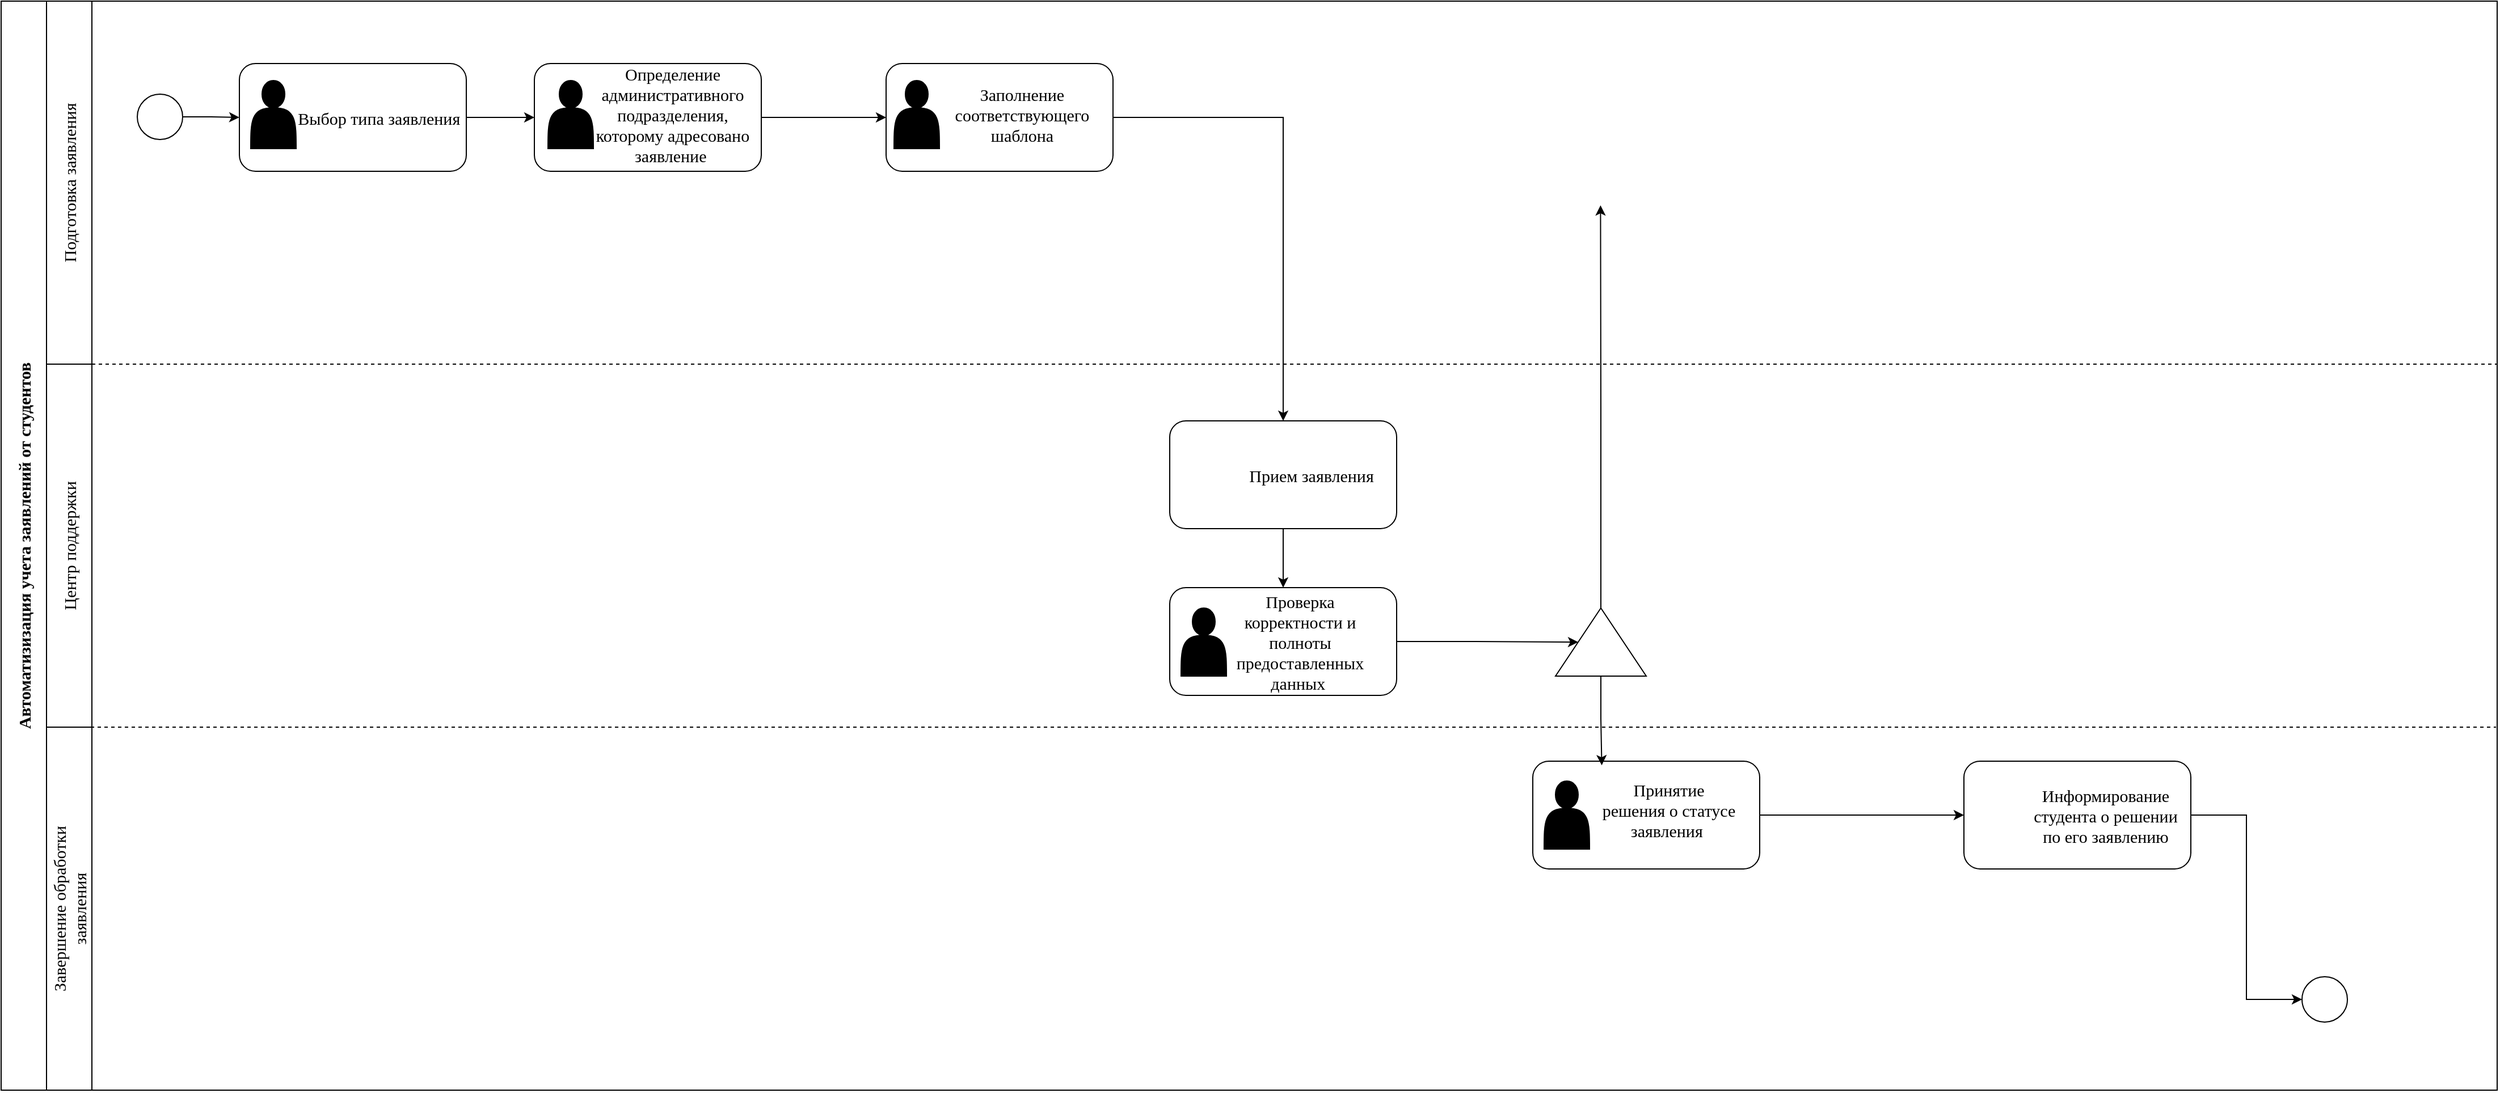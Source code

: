 <mxfile version="27.0.5" pages="2">
  <diagram name="Страница — 1" id="hGediK6cKtecDrNxz5kt">
    <mxGraphModel dx="1651" dy="484" grid="1" gridSize="10" guides="1" tooltips="1" connect="1" arrows="1" fold="1" page="1" pageScale="1" pageWidth="827" pageHeight="1169" math="0" shadow="0">
      <root>
        <mxCell id="0" />
        <mxCell id="1" parent="0" />
        <mxCell id="8lwEtgwT33tQ9jCJjUcY-3" value="&lt;font face=&quot;Times New Roman&quot;&gt;Автоматизизация учета заявлений от студентов&lt;/font&gt;" style="swimlane;horizontal=0;whiteSpace=wrap;html=1;startSize=40;fontSize=15;align=center;" parent="1" vertex="1">
          <mxGeometry x="-30" y="20" width="2200" height="960" as="geometry" />
        </mxCell>
        <mxCell id="8lwEtgwT33tQ9jCJjUcY-4" style="edgeStyle=orthogonalEdgeStyle;rounded=0;orthogonalLoop=1;jettySize=auto;html=1;entryX=0;entryY=0.5;entryDx=0;entryDy=0;" parent="8lwEtgwT33tQ9jCJjUcY-3" source="8lwEtgwT33tQ9jCJjUcY-5" target="8lwEtgwT33tQ9jCJjUcY-22" edge="1">
          <mxGeometry relative="1" as="geometry" />
        </mxCell>
        <mxCell id="8lwEtgwT33tQ9jCJjUcY-5" value="" style="ellipse;whiteSpace=wrap;html=1;aspect=fixed;fontSize=15;" parent="8lwEtgwT33tQ9jCJjUcY-3" vertex="1">
          <mxGeometry x="120" y="82" width="40" height="40" as="geometry" />
        </mxCell>
        <mxCell id="8lwEtgwT33tQ9jCJjUcY-6" style="edgeStyle=orthogonalEdgeStyle;rounded=0;orthogonalLoop=1;jettySize=auto;html=1;entryX=0;entryY=0.5;entryDx=0;entryDy=0;" parent="8lwEtgwT33tQ9jCJjUcY-3" source="8lwEtgwT33tQ9jCJjUcY-7" target="8lwEtgwT33tQ9jCJjUcY-26" edge="1">
          <mxGeometry relative="1" as="geometry" />
        </mxCell>
        <mxCell id="8lwEtgwT33tQ9jCJjUcY-7" value="" style="rounded=1;whiteSpace=wrap;html=1;fontSize=15;" parent="8lwEtgwT33tQ9jCJjUcY-3" vertex="1">
          <mxGeometry x="470" y="55" width="200" height="95" as="geometry" />
        </mxCell>
        <mxCell id="8lwEtgwT33tQ9jCJjUcY-8" value="" style="endArrow=none;dashed=1;html=1;rounded=0;fontSize=15;" parent="8lwEtgwT33tQ9jCJjUcY-3" edge="1">
          <mxGeometry width="50" height="50" relative="1" as="geometry">
            <mxPoint x="79" y="640" as="sourcePoint" />
            <mxPoint x="2199" y="640" as="targetPoint" />
          </mxGeometry>
        </mxCell>
        <mxCell id="8lwEtgwT33tQ9jCJjUcY-9" value="" style="endArrow=none;html=1;rounded=0;fontSize=15;" parent="8lwEtgwT33tQ9jCJjUcY-3" edge="1">
          <mxGeometry width="50" height="50" relative="1" as="geometry">
            <mxPoint x="40" y="640" as="sourcePoint" />
            <mxPoint x="80" y="640" as="targetPoint" />
          </mxGeometry>
        </mxCell>
        <mxCell id="8lwEtgwT33tQ9jCJjUcY-10" value="&lt;font face=&quot;Times New Roman&quot;&gt;&lt;span style=&quot;white-space-collapse: preserve; background-color: rgb(255, 255, 255);&quot;&gt;Подготовка заявления&lt;/span&gt;&lt;/font&gt;" style="text;html=1;align=center;verticalAlign=middle;whiteSpace=wrap;rounded=0;rotation=270;fontSize=15;" parent="8lwEtgwT33tQ9jCJjUcY-3" vertex="1">
          <mxGeometry x="-95" y="145" width="310" height="30" as="geometry" />
        </mxCell>
        <mxCell id="8lwEtgwT33tQ9jCJjUcY-11" value="&lt;font face=&quot;Times New Roman&quot;&gt;&lt;span style=&quot;white-space-collapse: preserve; background-color: rgb(255, 255, 255);&quot;&gt;Центр поддержки&lt;/span&gt;&lt;/font&gt;" style="text;html=1;align=center;verticalAlign=middle;whiteSpace=wrap;rounded=0;rotation=270;fontSize=15;" parent="8lwEtgwT33tQ9jCJjUcY-3" vertex="1">
          <mxGeometry x="-65" y="465" width="250" height="30" as="geometry" />
        </mxCell>
        <mxCell id="8lwEtgwT33tQ9jCJjUcY-12" value="&lt;font face=&quot;Times New Roman&quot;&gt;Завершение обработки заявления&lt;/font&gt;" style="text;html=1;align=center;verticalAlign=middle;whiteSpace=wrap;rounded=0;rotation=270;fontSize=15;" parent="8lwEtgwT33tQ9jCJjUcY-3" vertex="1">
          <mxGeometry x="-45" y="785" width="210" height="30" as="geometry" />
        </mxCell>
        <mxCell id="8lwEtgwT33tQ9jCJjUcY-13" value="&lt;font face=&quot;Times New Roman&quot;&gt;Определение административного подразделения, которому адресовано заявление&amp;nbsp;&lt;/font&gt;" style="text;html=1;align=center;verticalAlign=middle;whiteSpace=wrap;rounded=0;fontSize=15;" parent="8lwEtgwT33tQ9jCJjUcY-3" vertex="1">
          <mxGeometry x="512" y="85" width="160" height="30" as="geometry" />
        </mxCell>
        <mxCell id="8lwEtgwT33tQ9jCJjUcY-14" value="" style="shape=actor;whiteSpace=wrap;html=1;fillColor=#000000;fontSize=15;" parent="8lwEtgwT33tQ9jCJjUcY-3" vertex="1">
          <mxGeometry x="482" y="70" width="40" height="60" as="geometry" />
        </mxCell>
        <mxCell id="8lwEtgwT33tQ9jCJjUcY-19" value="" style="ellipse;whiteSpace=wrap;html=1;aspect=fixed;fontSize=15;" parent="8lwEtgwT33tQ9jCJjUcY-3" vertex="1">
          <mxGeometry x="2028" y="860" width="40" height="40" as="geometry" />
        </mxCell>
        <mxCell id="8lwEtgwT33tQ9jCJjUcY-20" value="" style="endArrow=none;dashed=1;html=1;rounded=0;fontSize=15;" parent="8lwEtgwT33tQ9jCJjUcY-3" edge="1">
          <mxGeometry width="50" height="50" relative="1" as="geometry">
            <mxPoint x="80" y="320" as="sourcePoint" />
            <mxPoint x="2200" y="320" as="targetPoint" />
          </mxGeometry>
        </mxCell>
        <mxCell id="8lwEtgwT33tQ9jCJjUcY-21" style="edgeStyle=orthogonalEdgeStyle;rounded=0;orthogonalLoop=1;jettySize=auto;html=1;entryX=0;entryY=0.5;entryDx=0;entryDy=0;" parent="8lwEtgwT33tQ9jCJjUcY-3" source="8lwEtgwT33tQ9jCJjUcY-22" target="8lwEtgwT33tQ9jCJjUcY-7" edge="1">
          <mxGeometry relative="1" as="geometry" />
        </mxCell>
        <mxCell id="8lwEtgwT33tQ9jCJjUcY-22" value="" style="rounded=1;whiteSpace=wrap;html=1;fontSize=15;" parent="8lwEtgwT33tQ9jCJjUcY-3" vertex="1">
          <mxGeometry x="210" y="55" width="200" height="95" as="geometry" />
        </mxCell>
        <mxCell id="8lwEtgwT33tQ9jCJjUcY-23" value="" style="shape=actor;whiteSpace=wrap;html=1;fillColor=#000000;fontSize=15;" parent="8lwEtgwT33tQ9jCJjUcY-3" vertex="1">
          <mxGeometry x="220" y="70" width="40" height="60" as="geometry" />
        </mxCell>
        <mxCell id="8lwEtgwT33tQ9jCJjUcY-24" value="&lt;font face=&quot;Times New Roman&quot;&gt;Выбор типа заявления&amp;nbsp;&lt;/font&gt;" style="text;html=1;align=center;verticalAlign=middle;whiteSpace=wrap;rounded=0;fontSize=15;" parent="8lwEtgwT33tQ9jCJjUcY-3" vertex="1">
          <mxGeometry x="260" y="87.5" width="150" height="30" as="geometry" />
        </mxCell>
        <mxCell id="8lwEtgwT33tQ9jCJjUcY-25" style="edgeStyle=orthogonalEdgeStyle;rounded=0;orthogonalLoop=1;jettySize=auto;html=1;" parent="8lwEtgwT33tQ9jCJjUcY-3" source="8lwEtgwT33tQ9jCJjUcY-26" target="8lwEtgwT33tQ9jCJjUcY-30" edge="1">
          <mxGeometry relative="1" as="geometry" />
        </mxCell>
        <mxCell id="8lwEtgwT33tQ9jCJjUcY-26" value="" style="rounded=1;whiteSpace=wrap;html=1;fontSize=15;" parent="8lwEtgwT33tQ9jCJjUcY-3" vertex="1">
          <mxGeometry x="780" y="55" width="200" height="95" as="geometry" />
        </mxCell>
        <mxCell id="8lwEtgwT33tQ9jCJjUcY-27" value="" style="shape=actor;whiteSpace=wrap;html=1;fillColor=#000000;fontSize=15;" parent="8lwEtgwT33tQ9jCJjUcY-3" vertex="1">
          <mxGeometry x="787" y="70" width="40" height="60" as="geometry" />
        </mxCell>
        <mxCell id="8lwEtgwT33tQ9jCJjUcY-28" value="&lt;font face=&quot;Times New Roman&quot;&gt;Заполнение соответствующего шаблона&lt;/font&gt;" style="text;html=1;align=center;verticalAlign=middle;whiteSpace=wrap;rounded=0;fontSize=15;" parent="8lwEtgwT33tQ9jCJjUcY-3" vertex="1">
          <mxGeometry x="820" y="85" width="160" height="30" as="geometry" />
        </mxCell>
        <mxCell id="8lwEtgwT33tQ9jCJjUcY-29" style="edgeStyle=orthogonalEdgeStyle;rounded=0;orthogonalLoop=1;jettySize=auto;html=1;entryX=0.5;entryY=0;entryDx=0;entryDy=0;" parent="8lwEtgwT33tQ9jCJjUcY-3" source="8lwEtgwT33tQ9jCJjUcY-30" target="8lwEtgwT33tQ9jCJjUcY-33" edge="1">
          <mxGeometry relative="1" as="geometry" />
        </mxCell>
        <mxCell id="8lwEtgwT33tQ9jCJjUcY-30" value="" style="rounded=1;whiteSpace=wrap;html=1;fontSize=15;" parent="8lwEtgwT33tQ9jCJjUcY-3" vertex="1">
          <mxGeometry x="1030" y="370" width="200" height="95" as="geometry" />
        </mxCell>
        <mxCell id="8lwEtgwT33tQ9jCJjUcY-31" value="&lt;font face=&quot;Times New Roman&quot;&gt;Прием заявления&lt;/font&gt;" style="text;html=1;align=center;verticalAlign=middle;whiteSpace=wrap;rounded=0;fontSize=15;" parent="8lwEtgwT33tQ9jCJjUcY-3" vertex="1">
          <mxGeometry x="1080" y="402.5" width="150" height="30" as="geometry" />
        </mxCell>
        <mxCell id="8lwEtgwT33tQ9jCJjUcY-139" style="edgeStyle=orthogonalEdgeStyle;rounded=0;orthogonalLoop=1;jettySize=auto;html=1;exitX=1;exitY=0.5;exitDx=0;exitDy=0;entryX=0.5;entryY=0;entryDx=0;entryDy=0;" parent="8lwEtgwT33tQ9jCJjUcY-3" source="8lwEtgwT33tQ9jCJjUcY-33" target="8lwEtgwT33tQ9jCJjUcY-137" edge="1">
          <mxGeometry relative="1" as="geometry" />
        </mxCell>
        <mxCell id="8lwEtgwT33tQ9jCJjUcY-33" value="" style="rounded=1;whiteSpace=wrap;html=1;fontSize=15;" parent="8lwEtgwT33tQ9jCJjUcY-3" vertex="1">
          <mxGeometry x="1030" y="517" width="200" height="95" as="geometry" />
        </mxCell>
        <mxCell id="8lwEtgwT33tQ9jCJjUcY-34" value="" style="shape=actor;whiteSpace=wrap;html=1;fillColor=#000000;fontSize=15;" parent="8lwEtgwT33tQ9jCJjUcY-3" vertex="1">
          <mxGeometry x="1040" y="535" width="40" height="60" as="geometry" />
        </mxCell>
        <mxCell id="8lwEtgwT33tQ9jCJjUcY-39" style="edgeStyle=orthogonalEdgeStyle;rounded=0;orthogonalLoop=1;jettySize=auto;html=1;entryX=0;entryY=0.5;entryDx=0;entryDy=0;" parent="8lwEtgwT33tQ9jCJjUcY-3" source="8lwEtgwT33tQ9jCJjUcY-40" target="8lwEtgwT33tQ9jCJjUcY-19" edge="1">
          <mxGeometry relative="1" as="geometry" />
        </mxCell>
        <mxCell id="8lwEtgwT33tQ9jCJjUcY-40" value="" style="rounded=1;whiteSpace=wrap;html=1;fontSize=15;" parent="8lwEtgwT33tQ9jCJjUcY-3" vertex="1">
          <mxGeometry x="1730" y="670" width="200" height="95" as="geometry" />
        </mxCell>
        <mxCell id="8lwEtgwT33tQ9jCJjUcY-43" value="" style="shape=image;html=1;verticalAlign=top;verticalLabelPosition=bottom;labelBackgroundColor=#ffffff;imageAspect=0;aspect=fixed;image=https://cdn0.iconfinder.com/data/icons/phosphor-fill-vol-3/256/hand-fill-128.png;rotation=90;" parent="8lwEtgwT33tQ9jCJjUcY-3" vertex="1">
          <mxGeometry x="1040" y="397.5" width="40" height="40" as="geometry" />
        </mxCell>
        <mxCell id="8lwEtgwT33tQ9jCJjUcY-88" value="&lt;font face=&quot;Times New Roman&quot;&gt;Проверка корректности и полноты предоставленных данных&amp;nbsp;&lt;/font&gt;" style="text;html=1;align=center;verticalAlign=middle;whiteSpace=wrap;rounded=0;fontSize=15;rotation=0;" parent="8lwEtgwT33tQ9jCJjUcY-3" vertex="1">
          <mxGeometry x="1070" y="550" width="150" height="30" as="geometry" />
        </mxCell>
        <mxCell id="8lwEtgwT33tQ9jCJjUcY-95" style="edgeStyle=orthogonalEdgeStyle;rounded=0;orthogonalLoop=1;jettySize=auto;html=1;exitX=1;exitY=0.5;exitDx=0;exitDy=0;entryX=0;entryY=0.5;entryDx=0;entryDy=0;" parent="8lwEtgwT33tQ9jCJjUcY-3" source="8lwEtgwT33tQ9jCJjUcY-89" target="8lwEtgwT33tQ9jCJjUcY-40" edge="1">
          <mxGeometry relative="1" as="geometry">
            <mxPoint x="1600" y="570" as="targetPoint" />
          </mxGeometry>
        </mxCell>
        <mxCell id="8lwEtgwT33tQ9jCJjUcY-89" value="" style="rounded=1;whiteSpace=wrap;html=1;fontSize=15;" parent="8lwEtgwT33tQ9jCJjUcY-3" vertex="1">
          <mxGeometry x="1350" y="670" width="200" height="95" as="geometry" />
        </mxCell>
        <mxCell id="8lwEtgwT33tQ9jCJjUcY-90" value="" style="shape=actor;whiteSpace=wrap;html=1;fillColor=#000000;fontSize=15;" parent="8lwEtgwT33tQ9jCJjUcY-3" vertex="1">
          <mxGeometry x="1360" y="687.5" width="40" height="60" as="geometry" />
        </mxCell>
        <mxCell id="8lwEtgwT33tQ9jCJjUcY-91" value="&lt;font face=&quot;Times New Roman&quot;&gt;Принятие решения о статусе заявления&amp;nbsp;&lt;/font&gt;" style="text;html=1;align=center;verticalAlign=middle;whiteSpace=wrap;rounded=0;fontSize=15;" parent="8lwEtgwT33tQ9jCJjUcY-3" vertex="1">
          <mxGeometry x="1410" y="697.5" width="120" height="30" as="geometry" />
        </mxCell>
        <mxCell id="8lwEtgwT33tQ9jCJjUcY-133" value="&lt;font face=&quot;Times New Roman&quot;&gt;Информирование студента о решении по его заявлению&lt;/font&gt;" style="text;html=1;align=center;verticalAlign=middle;whiteSpace=wrap;rounded=0;fontSize=15;rotation=0;" parent="8lwEtgwT33tQ9jCJjUcY-3" vertex="1">
          <mxGeometry x="1790" y="702.5" width="130" height="30" as="geometry" />
        </mxCell>
        <mxCell id="lXRl14nX80XDygqNHP0N-91" value="" style="endArrow=none;html=1;rounded=0;fontSize=15;" parent="8lwEtgwT33tQ9jCJjUcY-3" edge="1">
          <mxGeometry width="50" height="50" relative="1" as="geometry">
            <mxPoint x="80" y="960" as="sourcePoint" />
            <mxPoint x="80" as="targetPoint" />
          </mxGeometry>
        </mxCell>
        <mxCell id="lXRl14nX80XDygqNHP0N-18" value="" style="endArrow=none;html=1;rounded=0;fontSize=15;" parent="8lwEtgwT33tQ9jCJjUcY-3" edge="1">
          <mxGeometry width="50" height="50" relative="1" as="geometry">
            <mxPoint x="40" y="320" as="sourcePoint" />
            <mxPoint x="80" y="320" as="targetPoint" />
          </mxGeometry>
        </mxCell>
        <mxCell id="8lwEtgwT33tQ9jCJjUcY-136" value="" style="shape=image;html=1;verticalAlign=top;verticalLabelPosition=bottom;labelBackgroundColor=#ffffff;imageAspect=0;aspect=fixed;image=https://cdn0.iconfinder.com/data/icons/phosphor-fill-vol-3/256/hand-fill-128.png;rotation=90;" parent="8lwEtgwT33tQ9jCJjUcY-3" vertex="1">
          <mxGeometry x="1740" y="697.5" width="40" height="40" as="geometry" />
        </mxCell>
        <mxCell id="8lwEtgwT33tQ9jCJjUcY-140" style="edgeStyle=orthogonalEdgeStyle;rounded=0;orthogonalLoop=1;jettySize=auto;html=1;exitX=1;exitY=0.5;exitDx=0;exitDy=0;" parent="8lwEtgwT33tQ9jCJjUcY-3" source="8lwEtgwT33tQ9jCJjUcY-137" edge="1">
          <mxGeometry relative="1" as="geometry">
            <mxPoint x="1409.706" y="180" as="targetPoint" />
          </mxGeometry>
        </mxCell>
        <mxCell id="8lwEtgwT33tQ9jCJjUcY-137" value="" style="triangle;whiteSpace=wrap;html=1;direction=north;" parent="8lwEtgwT33tQ9jCJjUcY-3" vertex="1">
          <mxGeometry x="1370" y="535" width="80" height="60" as="geometry" />
        </mxCell>
        <mxCell id="8lwEtgwT33tQ9jCJjUcY-141" style="edgeStyle=orthogonalEdgeStyle;rounded=0;orthogonalLoop=1;jettySize=auto;html=1;exitX=0;exitY=0.5;exitDx=0;exitDy=0;entryX=0.304;entryY=0.038;entryDx=0;entryDy=0;entryPerimeter=0;" parent="8lwEtgwT33tQ9jCJjUcY-3" source="8lwEtgwT33tQ9jCJjUcY-137" target="8lwEtgwT33tQ9jCJjUcY-89" edge="1">
          <mxGeometry relative="1" as="geometry" />
        </mxCell>
      </root>
    </mxGraphModel>
  </diagram>
  <diagram id="VMsloHP6n-HFGG8D_WxM" name="Страница — 2">
    <mxGraphModel dx="969" dy="1778" grid="1" gridSize="10" guides="1" tooltips="1" connect="1" arrows="1" fold="1" page="1" pageScale="1" pageWidth="827" pageHeight="1169" math="0" shadow="0">
      <root>
        <mxCell id="0" />
        <mxCell id="1" parent="0" />
        <mxCell id="tGVxwvpX2FmKrwNEkILN-8" value="" style="rounded=0;whiteSpace=wrap;html=1;glass=0;fillColor=#fff2cc;strokeColor=#d6b656;gradientColor=#ffd966;" vertex="1" parent="1">
          <mxGeometry x="320" y="-60" width="420" height="1080" as="geometry" />
        </mxCell>
        <mxCell id="tGVxwvpX2FmKrwNEkILN-1" value="&lt;font style=&quot;font-size: 16px;&quot; face=&quot;Times New Roman&quot;&gt;&lt;b&gt;Формирование заявлений&lt;/b&gt;&lt;/font&gt;" style="ellipse;whiteSpace=wrap;html=1;" vertex="1" parent="1">
          <mxGeometry x="380" width="300" height="100" as="geometry" />
        </mxCell>
        <mxCell id="tGVxwvpX2FmKrwNEkILN-2" value="&lt;font style=&quot;font-size: 16px;&quot; face=&quot;Times New Roman&quot;&gt;&lt;b&gt;Заполнение справочников&amp;nbsp;&lt;/b&gt;&lt;/font&gt;" style="ellipse;whiteSpace=wrap;html=1;" vertex="1" parent="1">
          <mxGeometry x="380" y="120" width="300" height="100" as="geometry" />
        </mxCell>
        <mxCell id="tGVxwvpX2FmKrwNEkILN-3" value="&lt;b&gt;&lt;font style=&quot;font-size: 16px;&quot; face=&quot;Times New Roman&quot;&gt;Обработка заявлений (проверка корректности данных,редактирование)&lt;/font&gt;&lt;/b&gt;" style="ellipse;whiteSpace=wrap;html=1;" vertex="1" parent="1">
          <mxGeometry x="380" y="240" width="300" height="100" as="geometry" />
        </mxCell>
        <mxCell id="tGVxwvpX2FmKrwNEkILN-4" value="&lt;b&gt;&lt;font style=&quot;font-size: 16px;&quot; face=&quot;Times New Roman&quot;&gt;Назначение ответственного лица за утверждение&lt;/font&gt;&lt;/b&gt;" style="ellipse;whiteSpace=wrap;html=1;" vertex="1" parent="1">
          <mxGeometry x="380" y="360" width="300" height="100" as="geometry" />
        </mxCell>
        <mxCell id="tGVxwvpX2FmKrwNEkILN-5" value="&lt;b&gt;&lt;font style=&quot;font-size: 16px;&quot; face=&quot;Times New Roman&quot;&gt;Администрирование системы&lt;/font&gt;&lt;/b&gt;" style="ellipse;whiteSpace=wrap;html=1;" vertex="1" parent="1">
          <mxGeometry x="380" y="485.5" width="300" height="100" as="geometry" />
        </mxCell>
        <mxCell id="tGVxwvpX2FmKrwNEkILN-6" value="&lt;b&gt;&lt;font style=&quot;font-size: 16px;&quot; face=&quot;Times New Roman&quot;&gt;Принятие решения по заявлениям на уровне факультета&amp;nbsp;&lt;/font&gt;&lt;/b&gt;" style="ellipse;whiteSpace=wrap;html=1;" vertex="1" parent="1">
          <mxGeometry x="380" y="620" width="300" height="100" as="geometry" />
        </mxCell>
        <mxCell id="tGVxwvpX2FmKrwNEkILN-7" value="&lt;font style=&quot;font-size: 16px;&quot; face=&quot;Times New Roman&quot;&gt;&lt;b style=&quot;&quot;&gt;Принятие решения по заявлениям на уровне всего университета&lt;/b&gt;&lt;/font&gt;" style="ellipse;whiteSpace=wrap;html=1;align=center;" vertex="1" parent="1">
          <mxGeometry x="380" y="750" width="300" height="100" as="geometry" />
        </mxCell>
        <mxCell id="tGVxwvpX2FmKrwNEkILN-9" value="&lt;font face=&quot;Times New Roman&quot; style=&quot;font-size: 24px;&quot;&gt;&lt;u&gt;Информационная система&lt;/u&gt;&lt;/font&gt;" style="text;html=1;align=center;verticalAlign=middle;whiteSpace=wrap;rounded=0;fontStyle=1" vertex="1" parent="1">
          <mxGeometry x="390" y="-50" width="295" height="30" as="geometry" />
        </mxCell>
        <mxCell id="tGVxwvpX2FmKrwNEkILN-10" value="&lt;b&gt;&lt;font style=&quot;font-size: 16px;&quot; face=&quot;Times New Roman&quot;&gt;Составление отчетной документации&lt;/font&gt;&lt;/b&gt;" style="ellipse;whiteSpace=wrap;html=1;" vertex="1" parent="1">
          <mxGeometry x="380" y="880" width="300" height="100" as="geometry" />
        </mxCell>
        <mxCell id="tGVxwvpX2FmKrwNEkILN-11" value="Студент" style="shape=umlActor;verticalLabelPosition=bottom;verticalAlign=top;html=1;outlineConnect=0;fontStyle=1;labelPosition=center;align=center;fontSize=15;fontFamily=Times New Roman;" vertex="1" parent="1">
          <mxGeometry x="40" y="10" width="60" height="110" as="geometry" />
        </mxCell>
        <mxCell id="tGVxwvpX2FmKrwNEkILN-12" value="Менеджер ЦП" style="shape=umlActor;verticalLabelPosition=bottom;verticalAlign=top;html=1;outlineConnect=0;fontStyle=1;fontSize=15;fontFamily=Times New Roman;" vertex="1" parent="1">
          <mxGeometry x="40" y="210" width="60" height="110" as="geometry" />
        </mxCell>
        <mxCell id="tGVxwvpX2FmKrwNEkILN-13" value="Технический&amp;nbsp;&lt;div&gt;специалист&lt;/div&gt;" style="shape=umlActor;verticalLabelPosition=bottom;verticalAlign=top;html=1;outlineConnect=0;fontStyle=1;fontSize=15;" vertex="1" parent="1">
          <mxGeometry x="40" y="440" width="60" height="110" as="geometry" />
        </mxCell>
        <mxCell id="tGVxwvpX2FmKrwNEkILN-14" value="Декан" style="shape=umlActor;verticalLabelPosition=bottom;verticalAlign=top;html=1;outlineConnect=0;fontStyle=1;fontSize=15;fontFamily=Times New Roman;" vertex="1" parent="1">
          <mxGeometry x="40" y="600" width="60" height="110" as="geometry" />
        </mxCell>
        <mxCell id="tGVxwvpX2FmKrwNEkILN-15" value="Ректор" style="shape=umlActor;verticalLabelPosition=bottom;verticalAlign=top;html=1;outlineConnect=0;fontStyle=1;labelPosition=center;align=center;fontFamily=Times New Roman;fontSize=15;" vertex="1" parent="1">
          <mxGeometry x="40" y="750" width="60" height="110" as="geometry" />
        </mxCell>
        <mxCell id="tGVxwvpX2FmKrwNEkILN-24" style="edgeStyle=orthogonalEdgeStyle;rounded=0;orthogonalLoop=1;jettySize=auto;html=1;entryX=0.017;entryY=0.655;entryDx=0;entryDy=0;entryPerimeter=0;strokeWidth=2;" edge="1" parent="1" source="tGVxwvpX2FmKrwNEkILN-11" target="tGVxwvpX2FmKrwNEkILN-1">
          <mxGeometry relative="1" as="geometry" />
        </mxCell>
        <mxCell id="tGVxwvpX2FmKrwNEkILN-27" value="" style="endArrow=classic;html=1;rounded=0;entryX=0;entryY=0.5;entryDx=0;entryDy=0;strokeWidth=2;" edge="1" parent="1" source="tGVxwvpX2FmKrwNEkILN-12" target="tGVxwvpX2FmKrwNEkILN-3">
          <mxGeometry width="50" height="50" relative="1" as="geometry">
            <mxPoint x="250" y="440" as="sourcePoint" />
            <mxPoint x="300" y="390" as="targetPoint" />
            <Array as="points">
              <mxPoint x="190" y="280" />
            </Array>
          </mxGeometry>
        </mxCell>
        <mxCell id="tGVxwvpX2FmKrwNEkILN-28" value="" style="endArrow=classic;html=1;rounded=0;entryX=0;entryY=0.5;entryDx=0;entryDy=0;strokeWidth=2;" edge="1" parent="1" source="tGVxwvpX2FmKrwNEkILN-12" target="tGVxwvpX2FmKrwNEkILN-4">
          <mxGeometry width="50" height="50" relative="1" as="geometry">
            <mxPoint x="250" y="440" as="sourcePoint" />
            <mxPoint x="300" y="390" as="targetPoint" />
            <Array as="points">
              <mxPoint x="200" y="400" />
            </Array>
          </mxGeometry>
        </mxCell>
        <mxCell id="tGVxwvpX2FmKrwNEkILN-29" value="" style="endArrow=classic;html=1;rounded=0;entryX=0;entryY=0.5;entryDx=0;entryDy=0;fontStyle=1;strokeWidth=2;" edge="1" parent="1" source="tGVxwvpX2FmKrwNEkILN-12" target="tGVxwvpX2FmKrwNEkILN-2">
          <mxGeometry width="50" height="50" relative="1" as="geometry">
            <mxPoint x="100" y="270" as="sourcePoint" />
            <mxPoint x="300" y="390" as="targetPoint" />
            <Array as="points">
              <mxPoint x="160" y="200" />
            </Array>
          </mxGeometry>
        </mxCell>
        <mxCell id="tGVxwvpX2FmKrwNEkILN-30" value="" style="endArrow=classic;html=1;rounded=0;entryX=0;entryY=0.5;entryDx=0;entryDy=0;strokeWidth=2;" edge="1" parent="1" source="tGVxwvpX2FmKrwNEkILN-13" target="tGVxwvpX2FmKrwNEkILN-5">
          <mxGeometry width="50" height="50" relative="1" as="geometry">
            <mxPoint x="250" y="650" as="sourcePoint" />
            <mxPoint x="300" y="600" as="targetPoint" />
          </mxGeometry>
        </mxCell>
        <mxCell id="tGVxwvpX2FmKrwNEkILN-31" value="" style="endArrow=classic;html=1;rounded=0;entryX=0;entryY=0.5;entryDx=0;entryDy=0;strokeWidth=2;" edge="1" parent="1" source="tGVxwvpX2FmKrwNEkILN-14" target="tGVxwvpX2FmKrwNEkILN-6">
          <mxGeometry width="50" height="50" relative="1" as="geometry">
            <mxPoint x="250" y="650" as="sourcePoint" />
            <mxPoint x="300" y="600" as="targetPoint" />
          </mxGeometry>
        </mxCell>
        <mxCell id="tGVxwvpX2FmKrwNEkILN-32" value="" style="endArrow=classic;html=1;rounded=0;entryX=0;entryY=0.5;entryDx=0;entryDy=0;strokeWidth=2;" edge="1" parent="1" source="tGVxwvpX2FmKrwNEkILN-15" target="tGVxwvpX2FmKrwNEkILN-7">
          <mxGeometry width="50" height="50" relative="1" as="geometry">
            <mxPoint x="250" y="650" as="sourcePoint" />
            <mxPoint x="300" y="600" as="targetPoint" />
          </mxGeometry>
        </mxCell>
        <mxCell id="tGVxwvpX2FmKrwNEkILN-33" value="" style="endArrow=classic;html=1;rounded=0;entryX=0;entryY=0.5;entryDx=0;entryDy=0;strokeWidth=2;" edge="1" parent="1" source="tGVxwvpX2FmKrwNEkILN-14" target="tGVxwvpX2FmKrwNEkILN-10">
          <mxGeometry width="50" height="50" relative="1" as="geometry">
            <mxPoint x="250" y="760" as="sourcePoint" />
            <mxPoint x="300" y="710" as="targetPoint" />
          </mxGeometry>
        </mxCell>
        <mxCell id="tGVxwvpX2FmKrwNEkILN-34" value="" style="endArrow=classic;html=1;rounded=0;entryX=0;entryY=0.5;entryDx=0;entryDy=0;strokeWidth=2;" edge="1" parent="1" source="tGVxwvpX2FmKrwNEkILN-15" target="tGVxwvpX2FmKrwNEkILN-10">
          <mxGeometry width="50" height="50" relative="1" as="geometry">
            <mxPoint x="250" y="760" as="sourcePoint" />
            <mxPoint x="300" y="710" as="targetPoint" />
          </mxGeometry>
        </mxCell>
      </root>
    </mxGraphModel>
  </diagram>
</mxfile>

